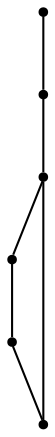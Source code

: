 graph {
  node [shape=point,comment="{\"directed\":false,\"doi\":\"10.1007/978-3-642-11805-0_10\",\"figure\":\"10 (1)\"}"]

  v0 [pos="913.4918055068614,2009.1470178083932"]
  v1 [pos="913.4918055068614,2120.562499999999"]
  v2 [pos="891.8507023035093,2083.4240165363653"]
  v3 [pos="826.8023365730462,2046.2855012720274"]
  v4 [pos="870.1470551335535,1972.008407141945"]
  v5 [pos="826.8023365730462,2157.701015264337"]

  v0 -- v1 [id="-1",pos="913.4918055068614,2009.1470178083932 913.4918055068614,2120.562499999999 913.4918055068614,2120.562499999999 913.4918055068614,2120.562499999999"]
  v5 -- v4 [id="-3",pos="826.8023365730462,2157.701015264337 870.1470551335535,1972.008407141945 870.1470551335535,1972.008407141945 870.1470551335535,1972.008407141945"]
  v3 -- v5 [id="-4",pos="826.8023365730462,2046.2855012720274 826.8023365730462,2157.701015264337 826.8023365730462,2157.701015264337 826.8023365730462,2157.701015264337"]
  v4 -- v2 [id="-5",pos="870.1470551335535,1972.008407141945 891.8507023035093,2083.4240165363653 891.8507023035093,2083.4240165363653 891.8507023035093,2083.4240165363653"]
  v2 -- v3 [id="-6",pos="891.8507023035093,2083.4240165363653 826.8023365730462,2046.2855012720274 826.8023365730462,2046.2855012720274 826.8023365730462,2046.2855012720274"]
  v1 -- v2 [id="-7",pos="913.4918055068614,2120.562499999999 891.8507023035093,2083.4240165363653 891.8507023035093,2083.4240165363653 891.8507023035093,2083.4240165363653"]
}